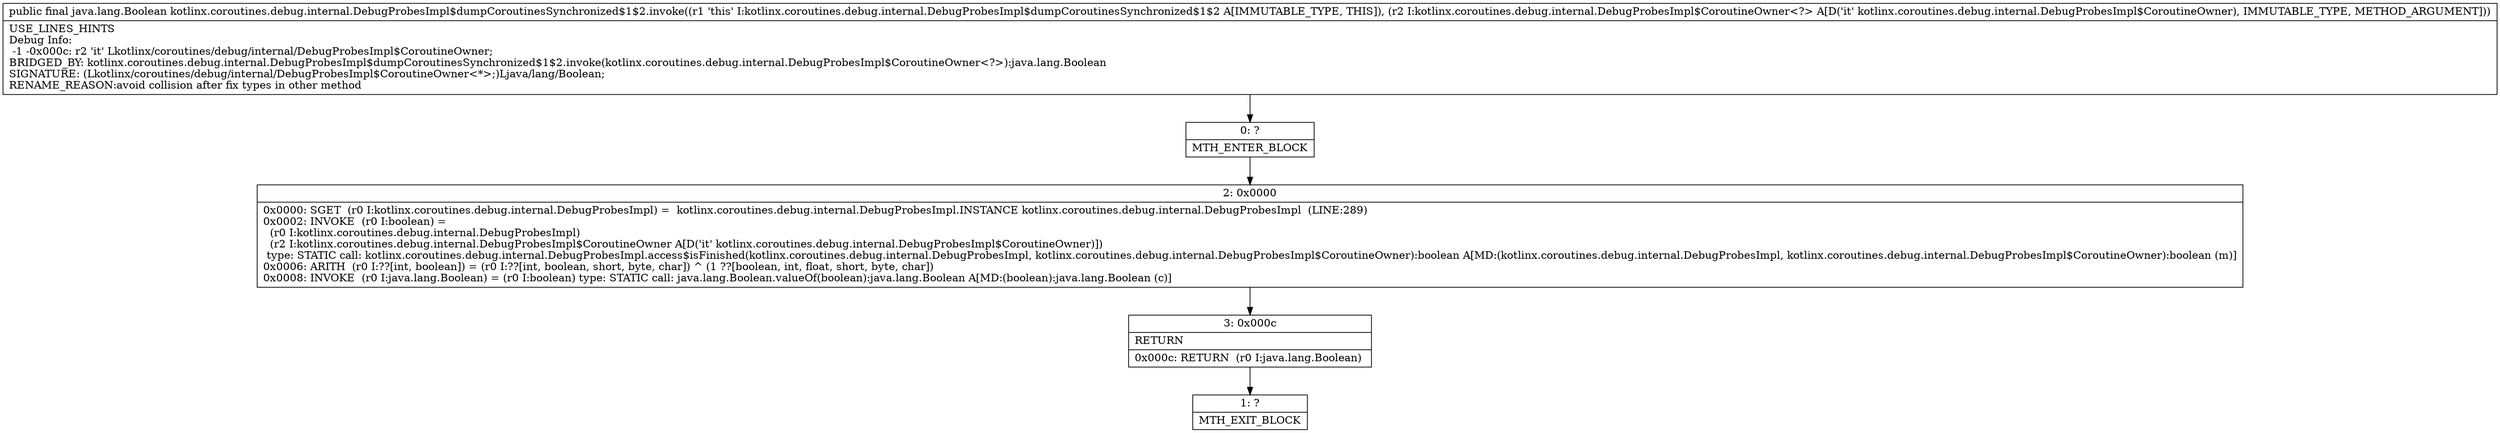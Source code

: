 digraph "CFG forkotlinx.coroutines.debug.internal.DebugProbesImpl$dumpCoroutinesSynchronized$1$2.invoke(Lkotlinx\/coroutines\/debug\/internal\/DebugProbesImpl$CoroutineOwner;)Ljava\/lang\/Boolean;" {
Node_0 [shape=record,label="{0\:\ ?|MTH_ENTER_BLOCK\l}"];
Node_2 [shape=record,label="{2\:\ 0x0000|0x0000: SGET  (r0 I:kotlinx.coroutines.debug.internal.DebugProbesImpl) =  kotlinx.coroutines.debug.internal.DebugProbesImpl.INSTANCE kotlinx.coroutines.debug.internal.DebugProbesImpl  (LINE:289)\l0x0002: INVOKE  (r0 I:boolean) = \l  (r0 I:kotlinx.coroutines.debug.internal.DebugProbesImpl)\l  (r2 I:kotlinx.coroutines.debug.internal.DebugProbesImpl$CoroutineOwner A[D('it' kotlinx.coroutines.debug.internal.DebugProbesImpl$CoroutineOwner)])\l type: STATIC call: kotlinx.coroutines.debug.internal.DebugProbesImpl.access$isFinished(kotlinx.coroutines.debug.internal.DebugProbesImpl, kotlinx.coroutines.debug.internal.DebugProbesImpl$CoroutineOwner):boolean A[MD:(kotlinx.coroutines.debug.internal.DebugProbesImpl, kotlinx.coroutines.debug.internal.DebugProbesImpl$CoroutineOwner):boolean (m)]\l0x0006: ARITH  (r0 I:??[int, boolean]) = (r0 I:??[int, boolean, short, byte, char]) ^ (1 ??[boolean, int, float, short, byte, char]) \l0x0008: INVOKE  (r0 I:java.lang.Boolean) = (r0 I:boolean) type: STATIC call: java.lang.Boolean.valueOf(boolean):java.lang.Boolean A[MD:(boolean):java.lang.Boolean (c)]\l}"];
Node_3 [shape=record,label="{3\:\ 0x000c|RETURN\l|0x000c: RETURN  (r0 I:java.lang.Boolean) \l}"];
Node_1 [shape=record,label="{1\:\ ?|MTH_EXIT_BLOCK\l}"];
MethodNode[shape=record,label="{public final java.lang.Boolean kotlinx.coroutines.debug.internal.DebugProbesImpl$dumpCoroutinesSynchronized$1$2.invoke((r1 'this' I:kotlinx.coroutines.debug.internal.DebugProbesImpl$dumpCoroutinesSynchronized$1$2 A[IMMUTABLE_TYPE, THIS]), (r2 I:kotlinx.coroutines.debug.internal.DebugProbesImpl$CoroutineOwner\<?\> A[D('it' kotlinx.coroutines.debug.internal.DebugProbesImpl$CoroutineOwner), IMMUTABLE_TYPE, METHOD_ARGUMENT]))  | USE_LINES_HINTS\lDebug Info:\l  \-1 \-0x000c: r2 'it' Lkotlinx\/coroutines\/debug\/internal\/DebugProbesImpl$CoroutineOwner;\lBRIDGED_BY: kotlinx.coroutines.debug.internal.DebugProbesImpl$dumpCoroutinesSynchronized$1$2.invoke(kotlinx.coroutines.debug.internal.DebugProbesImpl$CoroutineOwner\<?\>):java.lang.Boolean\lSIGNATURE: (Lkotlinx\/coroutines\/debug\/internal\/DebugProbesImpl$CoroutineOwner\<*\>;)Ljava\/lang\/Boolean;\lRENAME_REASON:avoid collision after fix types in other method\l}"];
MethodNode -> Node_0;Node_0 -> Node_2;
Node_2 -> Node_3;
Node_3 -> Node_1;
}

